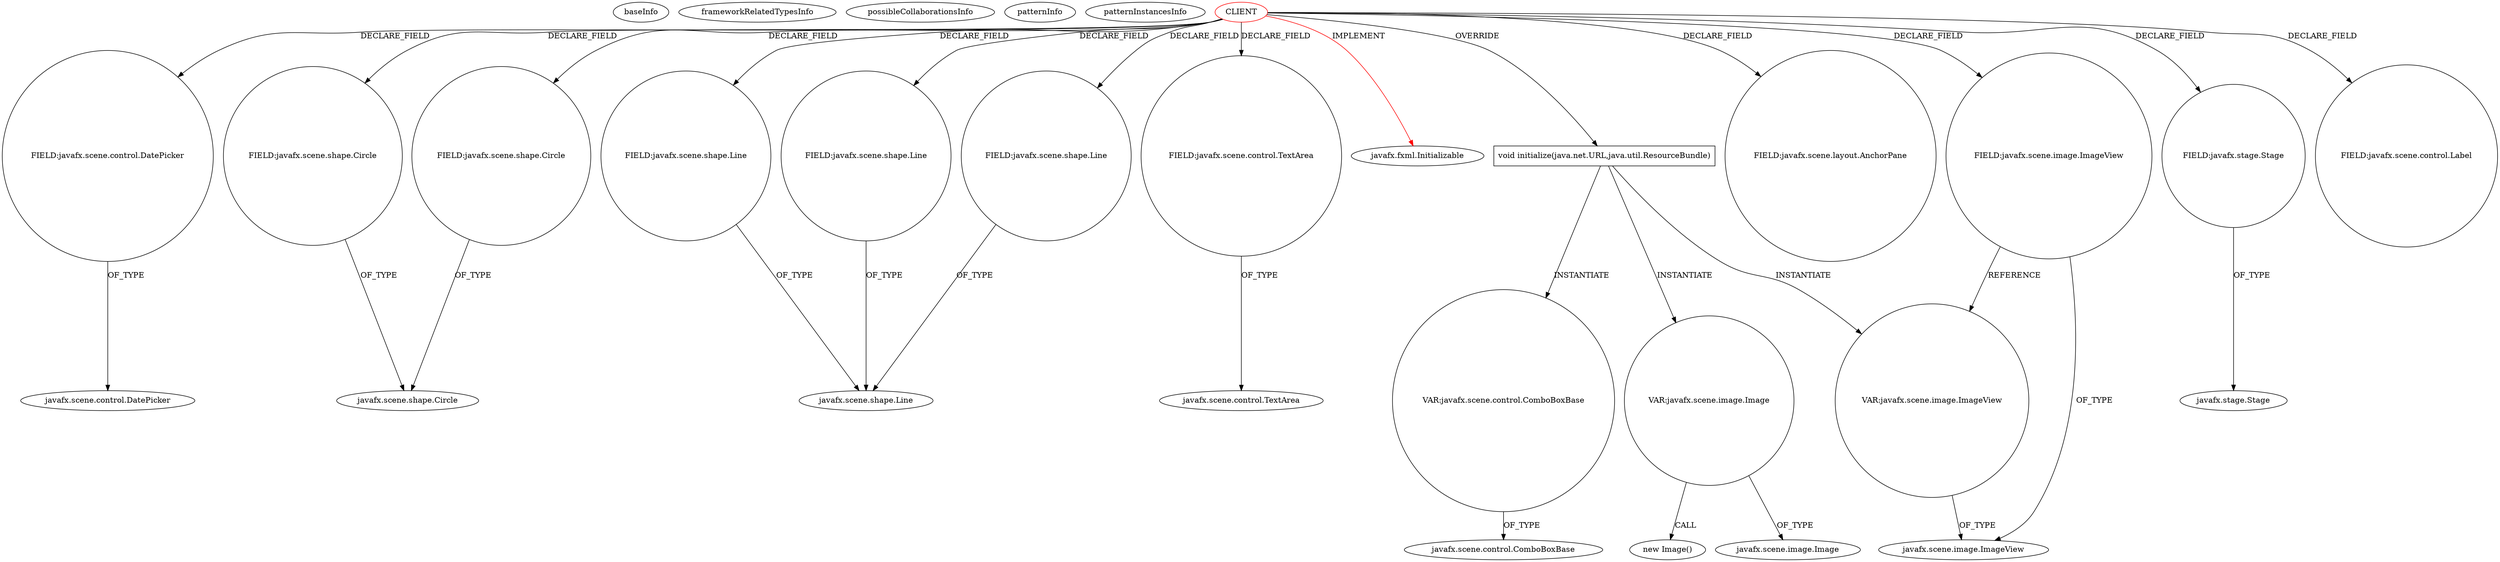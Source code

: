 digraph {
baseInfo[graphId=2436,category="pattern",isAnonymous=false,possibleRelation=false]
frameworkRelatedTypesInfo[0="javafx.fxml.Initializable"]
possibleCollaborationsInfo[]
patternInfo[frequency=3.0,patternRootClient=0]
patternInstancesInfo[0="josesoler7-agendavital~/josesoler7-agendavital/agendavital-master/src/agendavital/vista/FXMLRegistroPreguntaUnoController.java~FXMLRegistroPreguntaUnoController~3390",1="josesoler7-agendavital~/josesoler7-agendavital/agendavital-master/src/agendavital/vista/FXMLRegistroPreguntaTresController.java~FXMLRegistroPreguntaTresController~3376",2="josesoler7-agendavital~/josesoler7-agendavital/agendavital-master/src/agendavital/vista/FXMLRegistroPreguntaDosController.java~FXMLRegistroPreguntaDosController~3379"]
18[label="FIELD:javafx.scene.control.DatePicker",vertexType="FIELD_DECLARATION",isFrameworkType=false,shape=circle]
0[label="CLIENT",vertexType="ROOT_CLIENT_CLASS_DECLARATION",isFrameworkType=false,color=red]
6[label="FIELD:javafx.scene.shape.Circle",vertexType="FIELD_DECLARATION",isFrameworkType=false,shape=circle]
8[label="FIELD:javafx.scene.shape.Circle",vertexType="FIELD_DECLARATION",isFrameworkType=false,shape=circle]
26[label="FIELD:javafx.scene.shape.Line",vertexType="FIELD_DECLARATION",isFrameworkType=false,shape=circle]
24[label="FIELD:javafx.scene.shape.Line",vertexType="FIELD_DECLARATION",isFrameworkType=false,shape=circle]
22[label="FIELD:javafx.scene.shape.Line",vertexType="FIELD_DECLARATION",isFrameworkType=false,shape=circle]
30[label="FIELD:javafx.scene.control.TextArea",vertexType="FIELD_DECLARATION",isFrameworkType=false,shape=circle]
1[label="javafx.fxml.Initializable",vertexType="FRAMEWORK_INTERFACE_TYPE",isFrameworkType=false]
19[label="javafx.scene.control.DatePicker",vertexType="FRAMEWORK_CLASS_TYPE",isFrameworkType=false]
7[label="javafx.scene.shape.Circle",vertexType="FRAMEWORK_CLASS_TYPE",isFrameworkType=false]
31[label="javafx.scene.control.TextArea",vertexType="FRAMEWORK_CLASS_TYPE",isFrameworkType=false]
23[label="javafx.scene.shape.Line",vertexType="FRAMEWORK_CLASS_TYPE",isFrameworkType=false]
34[label="void initialize(java.net.URL,java.util.ResourceBundle)",vertexType="OVERRIDING_METHOD_DECLARATION",isFrameworkType=false,shape=box]
2[label="FIELD:javafx.scene.layout.AnchorPane",vertexType="FIELD_DECLARATION",isFrameworkType=false,shape=circle]
20[label="FIELD:javafx.scene.image.ImageView",vertexType="FIELD_DECLARATION",isFrameworkType=false,shape=circle]
21[label="javafx.scene.image.ImageView",vertexType="FRAMEWORK_CLASS_TYPE",isFrameworkType=false]
32[label="FIELD:javafx.stage.Stage",vertexType="FIELD_DECLARATION",isFrameworkType=false,shape=circle]
33[label="javafx.stage.Stage",vertexType="FRAMEWORK_CLASS_TYPE",isFrameworkType=false]
35[label="VAR:javafx.scene.control.ComboBoxBase",vertexType="VARIABLE_EXPRESION",isFrameworkType=false,shape=circle]
37[label="javafx.scene.control.ComboBoxBase",vertexType="FRAMEWORK_CLASS_TYPE",isFrameworkType=false]
39[label="VAR:javafx.scene.image.Image",vertexType="VARIABLE_EXPRESION",isFrameworkType=false,shape=circle]
38[label="new Image()",vertexType="CONSTRUCTOR_CALL",isFrameworkType=false]
40[label="javafx.scene.image.Image",vertexType="FRAMEWORK_CLASS_TYPE",isFrameworkType=false]
41[label="VAR:javafx.scene.image.ImageView",vertexType="VARIABLE_EXPRESION",isFrameworkType=false,shape=circle]
10[label="FIELD:javafx.scene.control.Label",vertexType="FIELD_DECLARATION",isFrameworkType=false,shape=circle]
18->19[label="OF_TYPE"]
0->2[label="DECLARE_FIELD"]
22->23[label="OF_TYPE"]
0->22[label="DECLARE_FIELD"]
0->24[label="DECLARE_FIELD"]
0->26[label="DECLARE_FIELD"]
6->7[label="OF_TYPE"]
0->30[label="DECLARE_FIELD"]
0->32[label="DECLARE_FIELD"]
30->31[label="OF_TYPE"]
0->6[label="DECLARE_FIELD"]
20->41[label="REFERENCE"]
0->34[label="OVERRIDE"]
0->18[label="DECLARE_FIELD"]
26->23[label="OF_TYPE"]
0->10[label="DECLARE_FIELD"]
8->7[label="OF_TYPE"]
24->23[label="OF_TYPE"]
39->40[label="OF_TYPE"]
34->35[label="INSTANTIATE"]
41->21[label="OF_TYPE"]
0->20[label="DECLARE_FIELD"]
20->21[label="OF_TYPE"]
35->37[label="OF_TYPE"]
32->33[label="OF_TYPE"]
0->1[label="IMPLEMENT",color=red]
0->8[label="DECLARE_FIELD"]
34->39[label="INSTANTIATE"]
39->38[label="CALL"]
34->41[label="INSTANTIATE"]
}
